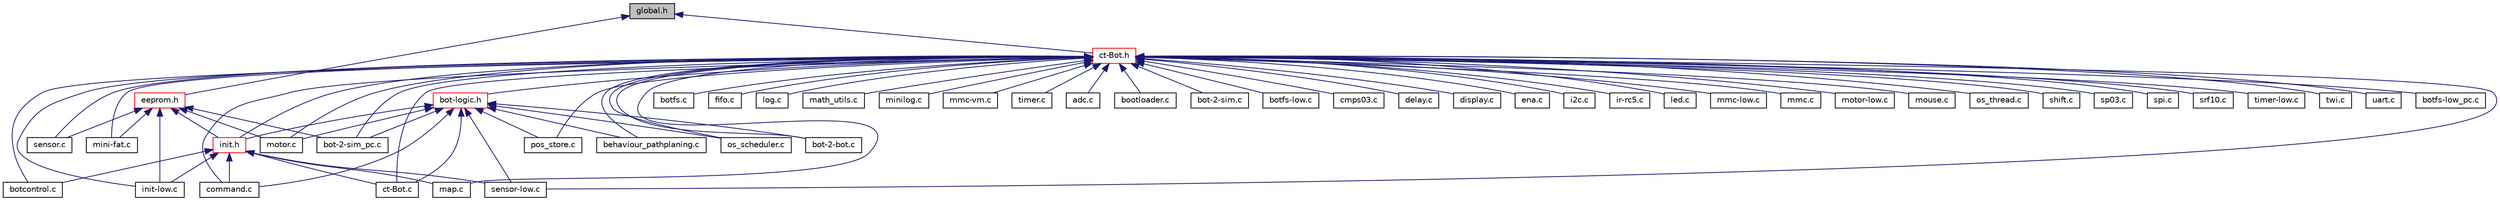 digraph G
{
  edge [fontname="Helvetica",fontsize="10",labelfontname="Helvetica",labelfontsize="10"];
  node [fontname="Helvetica",fontsize="10",shape=record];
  Node1 [label="global.h",height=0.2,width=0.4,color="black", fillcolor="grey75", style="filled" fontcolor="black"];
  Node1 -> Node2 [dir="back",color="midnightblue",fontsize="10",style="solid",fontname="Helvetica"];
  Node2 [label="ct-Bot.h",height=0.2,width=0.4,color="red", fillcolor="white", style="filled",URL="$ct-Bot_8h.html",tooltip="globale Schalter fuer die einzelnen Bot-Funktionalitaeten"];
  Node2 -> Node3 [dir="back",color="midnightblue",fontsize="10",style="solid",fontname="Helvetica"];
  Node3 [label="bot-2-bot.c",height=0.2,width=0.4,color="black", fillcolor="white", style="filled",URL="$bot-2-bot_8c.html",tooltip="Bot-2-Bot-Kommunikation."];
  Node2 -> Node4 [dir="back",color="midnightblue",fontsize="10",style="solid",fontname="Helvetica"];
  Node4 [label="botcontrol.c",height=0.2,width=0.4,color="black", fillcolor="white", style="filled",URL="$botcontrol_8c.html",tooltip="High-level Steuerungsroutinen, z.B."];
  Node2 -> Node5 [dir="back",color="midnightblue",fontsize="10",style="solid",fontname="Helvetica"];
  Node5 [label="botfs.c",height=0.2,width=0.4,color="black", fillcolor="white", style="filled",URL="$botfs_8c.html",tooltip="Dateisystem BotFS."];
  Node2 -> Node6 [dir="back",color="midnightblue",fontsize="10",style="solid",fontname="Helvetica"];
  Node6 [label="command.c",height=0.2,width=0.4,color="black", fillcolor="white", style="filled",URL="$command_8c.html",tooltip="Kommando-Management."];
  Node2 -> Node7 [dir="back",color="midnightblue",fontsize="10",style="solid",fontname="Helvetica"];
  Node7 [label="ct-Bot.c",height=0.2,width=0.4,color="black", fillcolor="white", style="filled",URL="$ct-Bot_8c.html",tooltip="Bot-Hauptprogramm."];
  Node2 -> Node8 [dir="back",color="midnightblue",fontsize="10",style="solid",fontname="Helvetica"];
  Node8 [label="fifo.c",height=0.2,width=0.4,color="black", fillcolor="white", style="filled",URL="$fifo_8c.html",tooltip="Implementierung einer FIFO."];
  Node2 -> Node9 [dir="back",color="midnightblue",fontsize="10",style="solid",fontname="Helvetica"];
  Node9 [label="log.c",height=0.2,width=0.4,color="black", fillcolor="white", style="filled",URL="$log_8c.html",tooltip="Routinen zum Loggen von Informationen."];
  Node2 -> Node10 [dir="back",color="midnightblue",fontsize="10",style="solid",fontname="Helvetica"];
  Node10 [label="map.c",height=0.2,width=0.4,color="black", fillcolor="white", style="filled",URL="$map_8c.html",tooltip="Karte."];
  Node2 -> Node11 [dir="back",color="midnightblue",fontsize="10",style="solid",fontname="Helvetica"];
  Node11 [label="math_utils.c",height=0.2,width=0.4,color="black", fillcolor="white", style="filled",URL="$math__utils_8c.html",tooltip="Hilfsfunktionen fuer mathematische Dinge, architekturunabhaengig."];
  Node2 -> Node12 [dir="back",color="midnightblue",fontsize="10",style="solid",fontname="Helvetica"];
  Node12 [label="minilog.c",height=0.2,width=0.4,color="black", fillcolor="white", style="filled",URL="$minilog_8c.html",tooltip="vereinfachte Logging-Funktionen"];
  Node2 -> Node13 [dir="back",color="midnightblue",fontsize="10",style="solid",fontname="Helvetica"];
  Node13 [label="mmc-vm.c",height=0.2,width=0.4,color="black", fillcolor="white", style="filled",URL="$mmc-vm_8c.html",tooltip="Virtual Memory Management mit MMC / SD-Card."];
  Node2 -> Node14 [dir="back",color="midnightblue",fontsize="10",style="solid",fontname="Helvetica"];
  Node14 [label="motor.c",height=0.2,width=0.4,color="black", fillcolor="white", style="filled",URL="$motor_8c.html",tooltip="High-Level-Routinen fuer die Motorsteuerung des c&#39;t-Bot."];
  Node2 -> Node15 [dir="back",color="midnightblue",fontsize="10",style="solid",fontname="Helvetica"];
  Node15 [label="pos_store.c",height=0.2,width=0.4,color="black", fillcolor="white", style="filled",URL="$pos__store_8c.html",tooltip="Implementierung eines Positionsspeichers mit den ueblichen Stackbefehlen push(), pop() und FIFO-Befeh..."];
  Node2 -> Node16 [dir="back",color="midnightblue",fontsize="10",style="solid",fontname="Helvetica"];
  Node16 [label="sensor.c",height=0.2,width=0.4,color="black", fillcolor="white", style="filled",URL="$sensor_8c.html",tooltip="Architekturunabhaengiger Teil der Sensorsteuerung."];
  Node2 -> Node17 [dir="back",color="midnightblue",fontsize="10",style="solid",fontname="Helvetica"];
  Node17 [label="timer.c",height=0.2,width=0.4,color="black", fillcolor="white", style="filled",URL="$timer_8c.html",tooltip="Zeitmanagement."];
  Node2 -> Node18 [dir="back",color="midnightblue",fontsize="10",style="solid",fontname="Helvetica"];
  Node18 [label="behaviour_pathplaning.c",height=0.2,width=0.4,color="black", fillcolor="white", style="filled",URL="$behaviour__pathplaning_8c.html",tooltip="Wave-Pfadplanungsverhalten."];
  Node2 -> Node19 [dir="back",color="midnightblue",fontsize="10",style="solid",fontname="Helvetica"];
  Node19 [label="init.h",height=0.2,width=0.4,color="red", fillcolor="white", style="filled",URL="$init_8h.html",tooltip="Initialisierungsroutinen."];
  Node19 -> Node4 [dir="back",color="midnightblue",fontsize="10",style="solid",fontname="Helvetica"];
  Node19 -> Node6 [dir="back",color="midnightblue",fontsize="10",style="solid",fontname="Helvetica"];
  Node19 -> Node7 [dir="back",color="midnightblue",fontsize="10",style="solid",fontname="Helvetica"];
  Node19 -> Node10 [dir="back",color="midnightblue",fontsize="10",style="solid",fontname="Helvetica"];
  Node19 -> Node20 [dir="back",color="midnightblue",fontsize="10",style="solid",fontname="Helvetica"];
  Node20 [label="init-low.c",height=0.2,width=0.4,color="black", fillcolor="white", style="filled",URL="$init-low_8c.html",tooltip="Initialisierungsroutinen fuer MCU."];
  Node19 -> Node21 [dir="back",color="midnightblue",fontsize="10",style="solid",fontname="Helvetica"];
  Node21 [label="sensor-low.c",height=0.2,width=0.4,color="black", fillcolor="white", style="filled",URL="$sensor-low_8c.html",tooltip="Low-Level Routinen fuer die Sensor Steuerung des c&#39;t-Bots."];
  Node2 -> Node22 [dir="back",color="midnightblue",fontsize="10",style="solid",fontname="Helvetica"];
  Node22 [label="bot-logic.h",height=0.2,width=0.4,color="red", fillcolor="white", style="filled",URL="$bot-logic_8h.html",tooltip="High-Level-Routinen fuer die Steuerung des c&#39;t-Bots."];
  Node22 -> Node3 [dir="back",color="midnightblue",fontsize="10",style="solid",fontname="Helvetica"];
  Node22 -> Node6 [dir="back",color="midnightblue",fontsize="10",style="solid",fontname="Helvetica"];
  Node22 -> Node7 [dir="back",color="midnightblue",fontsize="10",style="solid",fontname="Helvetica"];
  Node22 -> Node14 [dir="back",color="midnightblue",fontsize="10",style="solid",fontname="Helvetica"];
  Node22 -> Node15 [dir="back",color="midnightblue",fontsize="10",style="solid",fontname="Helvetica"];
  Node22 -> Node18 [dir="back",color="midnightblue",fontsize="10",style="solid",fontname="Helvetica"];
  Node22 -> Node19 [dir="back",color="midnightblue",fontsize="10",style="solid",fontname="Helvetica"];
  Node22 -> Node23 [dir="back",color="midnightblue",fontsize="10",style="solid",fontname="Helvetica"];
  Node23 [label="os_scheduler.c",height=0.2,width=0.4,color="black", fillcolor="white", style="filled",URL="$os__scheduler_8c.html",tooltip="Mini-Scheduler fuer BotOS."];
  Node22 -> Node21 [dir="back",color="midnightblue",fontsize="10",style="solid",fontname="Helvetica"];
  Node22 -> Node24 [dir="back",color="midnightblue",fontsize="10",style="solid",fontname="Helvetica"];
  Node24 [label="bot-2-sim_pc.c",height=0.2,width=0.4,color="black", fillcolor="white", style="filled",URL="$bot-2-sim__pc_8c.html",tooltip="Verbindung c&#39;t-Bot zu c&#39;t-Sim."];
  Node2 -> Node25 [dir="back",color="midnightblue",fontsize="10",style="solid",fontname="Helvetica"];
  Node25 [label="adc.c",height=0.2,width=0.4,color="black", fillcolor="white", style="filled",URL="$adc_8c.html",tooltip="Routinen zum Einlesen der Analogeingaenge."];
  Node2 -> Node26 [dir="back",color="midnightblue",fontsize="10",style="solid",fontname="Helvetica"];
  Node26 [label="bootloader.c",height=0.2,width=0.4,color="black", fillcolor="white", style="filled",URL="$bootloader_8c.html",tooltip="AVR109 kompatibler Bootloader fuer den c&#39;t-Bot."];
  Node2 -> Node27 [dir="back",color="midnightblue",fontsize="10",style="solid",fontname="Helvetica"];
  Node27 [label="bot-2-sim.c",height=0.2,width=0.4,color="black", fillcolor="white", style="filled",URL="$bot-2-sim_8c.html",tooltip="Verbindung zwischen c&#39;t-Bot und c&#39;t-Sim."];
  Node2 -> Node28 [dir="back",color="midnightblue",fontsize="10",style="solid",fontname="Helvetica"];
  Node28 [label="botfs-low.c",height=0.2,width=0.4,color="black", fillcolor="white", style="filled",URL="$botfs-low_8c.html",tooltip="Low-Level-Funktionen des Dateisystems BotFS fuer MCU."];
  Node2 -> Node29 [dir="back",color="midnightblue",fontsize="10",style="solid",fontname="Helvetica"];
  Node29 [label="cmps03.c",height=0.2,width=0.4,color="black", fillcolor="white", style="filled",URL="$cmps03_8c.html",tooltip="CMPS03-Treiber."];
  Node2 -> Node30 [dir="back",color="midnightblue",fontsize="10",style="solid",fontname="Helvetica"];
  Node30 [label="delay.c",height=0.2,width=0.4,color="black", fillcolor="white", style="filled",URL="$delay_8c.html",tooltip="Hilfsroutinen fuer Wartezeiten."];
  Node2 -> Node31 [dir="back",color="midnightblue",fontsize="10",style="solid",fontname="Helvetica"];
  Node31 [label="display.c",height=0.2,width=0.4,color="black", fillcolor="white", style="filled",URL="$display_8c.html",tooltip="Routinen zur Displaysteuerung."];
  Node2 -> Node32 [dir="back",color="midnightblue",fontsize="10",style="solid",fontname="Helvetica"];
  Node32 [label="ena.c",height=0.2,width=0.4,color="black", fillcolor="white", style="filled",URL="$ena_8c.html",tooltip="Routinen zur Steuerung der Enable-Leitungen."];
  Node2 -> Node33 [dir="back",color="midnightblue",fontsize="10",style="solid",fontname="Helvetica"];
  Node33 [label="i2c.c",height=0.2,width=0.4,color="black", fillcolor="white", style="filled",URL="$i2c_8c.html",tooltip="I2C-Treiber, derzeit nur Master, interruptbasiert."];
  Node2 -> Node20 [dir="back",color="midnightblue",fontsize="10",style="solid",fontname="Helvetica"];
  Node2 -> Node34 [dir="back",color="midnightblue",fontsize="10",style="solid",fontname="Helvetica"];
  Node34 [label="ir-rc5.c",height=0.2,width=0.4,color="black", fillcolor="white", style="filled",URL="$ir-rc5_8c.html",tooltip="Routinen fuer die Dekodierung von RC5-Fernbedienungs-Codes."];
  Node2 -> Node35 [dir="back",color="midnightblue",fontsize="10",style="solid",fontname="Helvetica"];
  Node35 [label="led.c",height=0.2,width=0.4,color="black", fillcolor="white", style="filled",URL="$led_8c.html",tooltip="Routinen zur LED-Steuerung."];
  Node2 -> Node36 [dir="back",color="midnightblue",fontsize="10",style="solid",fontname="Helvetica"];
  Node36 [label="mini-fat.c",height=0.2,width=0.4,color="black", fillcolor="white", style="filled",URL="$mini-fat_8c.html",tooltip="Routinen zum Auffinden von markierten Files auf einer MMC-Karte."];
  Node2 -> Node37 [dir="back",color="midnightblue",fontsize="10",style="solid",fontname="Helvetica"];
  Node37 [label="mmc-low.c",height=0.2,width=0.4,color="black", fillcolor="white", style="filled",URL="$mmc-low_8c.html",tooltip="Low-Level-Routinen zum Lesen/Schreiben einer MMC / SD-Card."];
  Node2 -> Node38 [dir="back",color="midnightblue",fontsize="10",style="solid",fontname="Helvetica"];
  Node38 [label="mmc.c",height=0.2,width=0.4,color="black", fillcolor="white", style="filled",URL="$mmc_8c.html",tooltip="Routinen zum Auslesen/Schreiben einer MMC-Karte."];
  Node2 -> Node39 [dir="back",color="midnightblue",fontsize="10",style="solid",fontname="Helvetica"];
  Node39 [label="motor-low.c",height=0.2,width=0.4,color="black", fillcolor="white", style="filled",URL="$motor-low_8c.html",tooltip="Low-Level Routinen fuer die Motorsteuerung des c&#39;t-Bots."];
  Node2 -> Node40 [dir="back",color="midnightblue",fontsize="10",style="solid",fontname="Helvetica"];
  Node40 [label="mouse.c",height=0.2,width=0.4,color="black", fillcolor="white", style="filled",URL="$mouse_8c.html",tooltip="Routinen fuer die Ansteuerung eines opt. Maussensors."];
  Node2 -> Node23 [dir="back",color="midnightblue",fontsize="10",style="solid",fontname="Helvetica"];
  Node2 -> Node41 [dir="back",color="midnightblue",fontsize="10",style="solid",fontname="Helvetica"];
  Node41 [label="os_thread.c",height=0.2,width=0.4,color="black", fillcolor="white", style="filled",URL="$os__thread_8c.html",tooltip="Threadmanagement fuer BotOS."];
  Node2 -> Node21 [dir="back",color="midnightblue",fontsize="10",style="solid",fontname="Helvetica"];
  Node2 -> Node42 [dir="back",color="midnightblue",fontsize="10",style="solid",fontname="Helvetica"];
  Node42 [label="shift.c",height=0.2,width=0.4,color="black", fillcolor="white", style="filled",URL="$shift_8c.html",tooltip="Routinen zur Ansteuerung der Shift-Register."];
  Node2 -> Node43 [dir="back",color="midnightblue",fontsize="10",style="solid",fontname="Helvetica"];
  Node43 [label="sp03.c",height=0.2,width=0.4,color="black", fillcolor="white", style="filled",URL="$sp03_8c.html",tooltip="Ansteuerung des Sprachmoduls SP03 Text to Speech mit TWI aka I2C."];
  Node2 -> Node44 [dir="back",color="midnightblue",fontsize="10",style="solid",fontname="Helvetica"];
  Node44 [label="spi.c",height=0.2,width=0.4,color="black", fillcolor="white", style="filled",URL="$spi_8c.html",tooltip="(Hardware-) SPI-Treiber"];
  Node2 -> Node45 [dir="back",color="midnightblue",fontsize="10",style="solid",fontname="Helvetica"];
  Node45 [label="srf10.c",height=0.2,width=0.4,color="black", fillcolor="white", style="filled",URL="$srf10_8c.html",tooltip="Ansteuerung des Ultraschall Entfernungssensors SRF10."];
  Node2 -> Node46 [dir="back",color="midnightblue",fontsize="10",style="solid",fontname="Helvetica"];
  Node46 [label="timer-low.c",height=0.2,width=0.4,color="black", fillcolor="white", style="filled",URL="$timer-low_8c.html",tooltip="Timer und Counter fuer den Mikrocontroller."];
  Node2 -> Node47 [dir="back",color="midnightblue",fontsize="10",style="solid",fontname="Helvetica"];
  Node47 [label="twi.c",height=0.2,width=0.4,color="black", fillcolor="white", style="filled",URL="$twi_8c.html",tooltip="TWI-Treiber (I2C)"];
  Node2 -> Node48 [dir="back",color="midnightblue",fontsize="10",style="solid",fontname="Helvetica"];
  Node48 [label="uart.c",height=0.2,width=0.4,color="black", fillcolor="white", style="filled",URL="$uart_8c.html",tooltip="Routinen zur seriellen Kommunikation."];
  Node2 -> Node24 [dir="back",color="midnightblue",fontsize="10",style="solid",fontname="Helvetica"];
  Node2 -> Node49 [dir="back",color="midnightblue",fontsize="10",style="solid",fontname="Helvetica"];
  Node49 [label="botfs-low_pc.c",height=0.2,width=0.4,color="black", fillcolor="white", style="filled",URL="$botfs-low__pc_8c.html",tooltip="Low-Level-Funktionen des Dateisystems BotFS fuer PC."];
  Node1 -> Node50 [dir="back",color="midnightblue",fontsize="10",style="solid",fontname="Helvetica"];
  Node50 [label="eeprom.h",height=0.2,width=0.4,color="red", fillcolor="white", style="filled",URL="$eeprom_8h.html",tooltip="EEPROM-Zugriff."];
  Node50 -> Node14 [dir="back",color="midnightblue",fontsize="10",style="solid",fontname="Helvetica"];
  Node50 -> Node16 [dir="back",color="midnightblue",fontsize="10",style="solid",fontname="Helvetica"];
  Node50 -> Node19 [dir="back",color="midnightblue",fontsize="10",style="solid",fontname="Helvetica"];
  Node50 -> Node20 [dir="back",color="midnightblue",fontsize="10",style="solid",fontname="Helvetica"];
  Node50 -> Node36 [dir="back",color="midnightblue",fontsize="10",style="solid",fontname="Helvetica"];
  Node50 -> Node24 [dir="back",color="midnightblue",fontsize="10",style="solid",fontname="Helvetica"];
}
